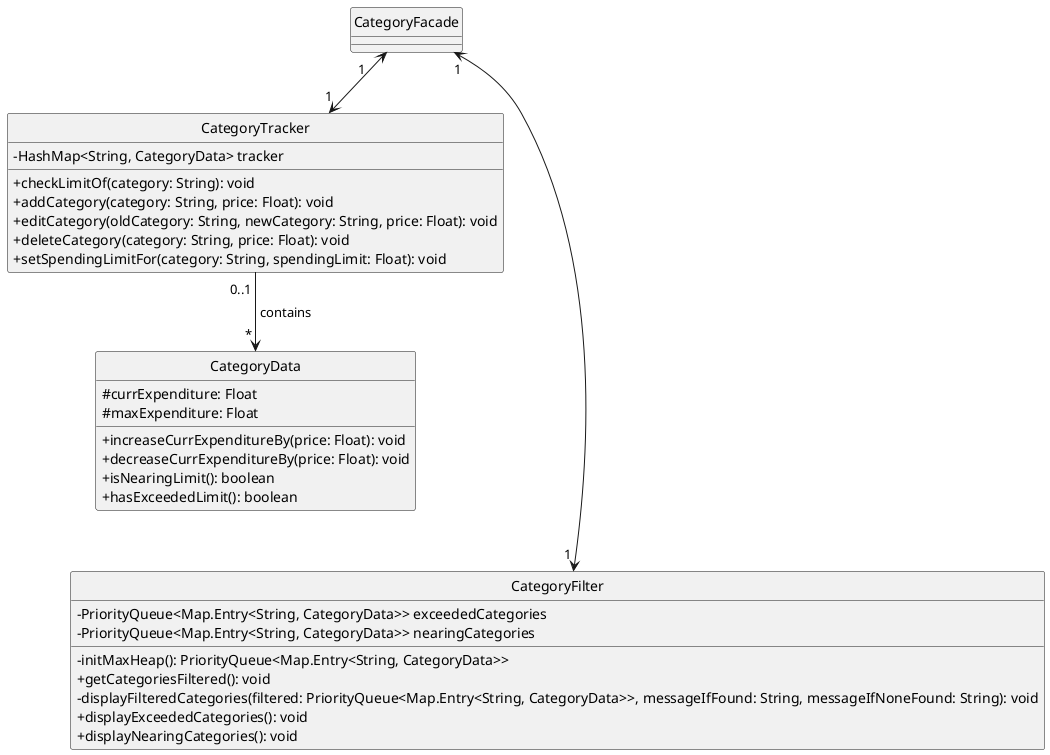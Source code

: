 @startuml
skinparam classAttributeIconSize 0
hide circle

' class "<<Facade>> \n CategoryFacade" {
class CategoryFacade {
'    # categoryTracker : CategoryTracker
'    # categoryFilter : CategoryFilter
'    # categoryStorage : CategoryStorage

'    +CategoryFacade()
'    +getCategoryTracker(): CategoryTracker
'    +addCategory(category: String, price: float) : void
'    +deleteCategory(category: String, price: Float) : void
'    +editCategory(oldCategory: String, newCategory: String, price: float) : void
'    +loadCategoryInfo(expenseList: ExpenseList) : void
'    +displayFilteredCategories() : void
'    +saveCategoryInfo() : void
'    +setCategorySpendingLimit(category: String, limit: float) : void
}

class CategoryTracker {
    - HashMap<String, CategoryData> tracker

'    + CategoryTracker()
'    + getTracker(): HashMap<String, CategoryData>
'    + size(): int
'    + contains(category: String): boolean
'    +getCategoryDataOf(category: String): CategoryData
    +checkLimitOf(category: String): void
    +addCategory(category: String, price: Float): void
    +editCategory(oldCategory: String, newCategory: String, price: Float): void
    +deleteCategory(category: String, price: Float): void
    +setSpendingLimitFor(category: String, spendingLimit: Float): void
}

class CategoryData {
    #currExpenditure: Float
    #maxExpenditure: Float

'    + CategoryData(currExpenditure: Float): CategoryData
'    + CategoryData(currExpenditure: Float, maxExpenditure: Float): CategoryData
'    + getCurrExpenditure(): Float
'    + getMaxExpenditure(): Float
'    + setCurrExpenditure(currExpenditure: Float): void
'    + setMaxExpenditure(maxExpenditure: Float): void
    + increaseCurrExpenditureBy(price: Float): void
    + decreaseCurrExpenditureBy(price: Float): void
    + isNearingLimit(): boolean
    + hasExceededLimit(): boolean
}

class CategoryFilter {
'    - CategoryFacade categoryFacade
    - PriorityQueue<Map.Entry<String, CategoryData>> exceededCategories
    - PriorityQueue<Map.Entry<String, CategoryData>> nearingCategories

'    + setCategoryFacade(categoryFacade: CategoryFacade): void
    -initMaxHeap(): PriorityQueue<Map.Entry<String, CategoryData>>
    +getCategoriesFiltered(): void
    -displayFilteredCategories(filtered: PriorityQueue<Map.Entry<String, CategoryData>>, messageIfFound: String, messageIfNoneFound: String): void
    +displayExceededCategories(): void
    +displayNearingCategories(): void
}

CategoryFacade " 1    " <-d-> " 1 " CategoryTracker
CategoryFacade " 1 " <---d-> " 1 " CategoryFilter
CategoryTracker " 0..1 " -d-> " * " CategoryData : " contains "

@enduml
